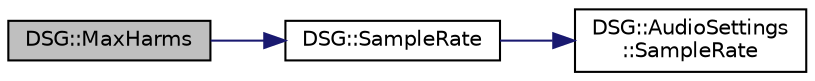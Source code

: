digraph "DSG::MaxHarms"
{
  edge [fontname="Helvetica",fontsize="10",labelfontname="Helvetica",labelfontsize="10"];
  node [fontname="Helvetica",fontsize="10",shape=record];
  rankdir="LR";
  Node1 [label="DSG::MaxHarms",height=0.2,width=0.4,color="black", fillcolor="grey75", style="filled", fontcolor="black"];
  Node1 -> Node2 [color="midnightblue",fontsize="10",style="solid"];
  Node2 [label="DSG::SampleRate",height=0.2,width=0.4,color="black", fillcolor="white", style="filled",URL="$namespace_d_s_g.html#a72df05177db0412c3590070923f62819",tooltip="DSG::SampleRate - Get Global Sample Rate. "];
  Node2 -> Node3 [color="midnightblue",fontsize="10",style="solid"];
  Node3 [label="DSG::AudioSettings\l::SampleRate",height=0.2,width=0.4,color="black", fillcolor="white", style="filled",URL="$class_d_s_g_1_1_audio_settings.html#a4f459c389b10c11828e2f2f00c012c49"];
}

